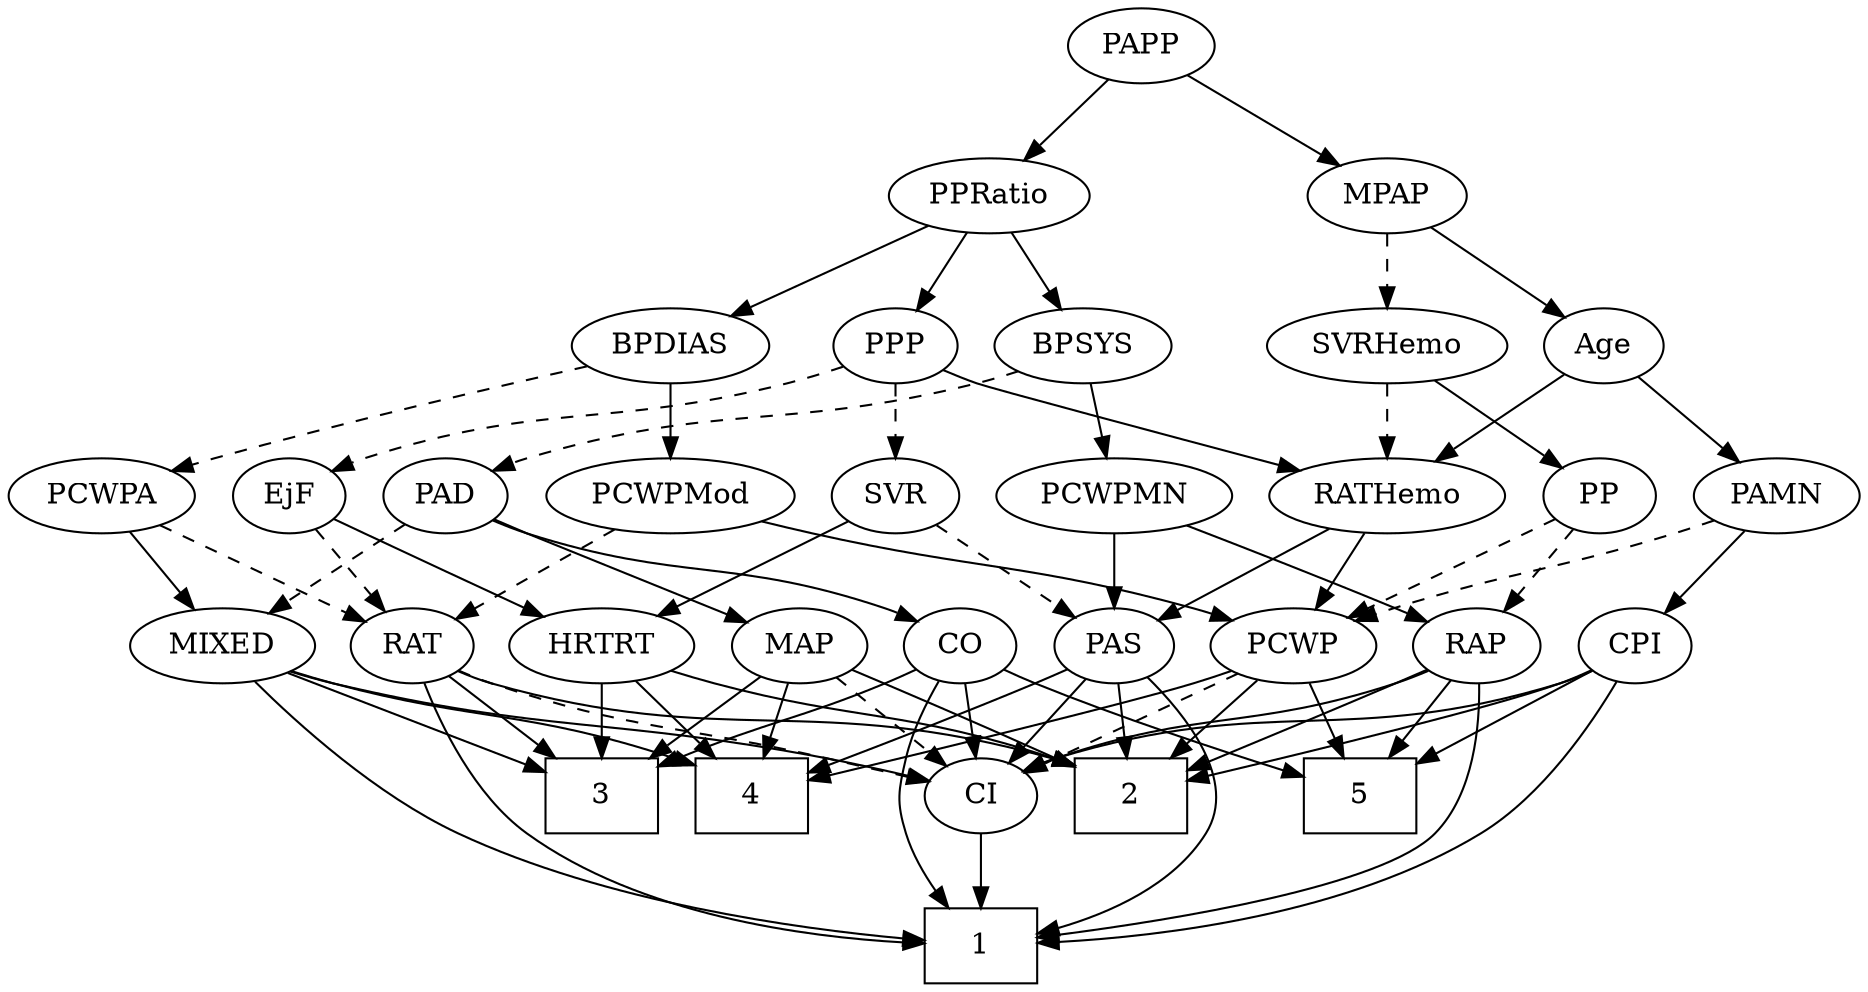 strict digraph {
	graph [bb="0,0,823.99,468"];
	node [label="\N"];
	1	[height=0.5,
		pos="423.6,18",
		shape=box,
		width=0.75];
	2	[height=0.5,
		pos="495.6,90",
		shape=box,
		width=0.75];
	3	[height=0.5,
		pos="241.6,90",
		shape=box,
		width=0.75];
	4	[height=0.5,
		pos="313.6,90",
		shape=box,
		width=0.75];
	5	[height=0.5,
		pos="605.6,90",
		shape=box,
		width=0.75];
	Age	[height=0.5,
		pos="707.6,306",
		width=0.75];
	PAMN	[height=0.5,
		pos="787.6,234",
		width=1.011];
	Age -> PAMN	[pos="e,770.44,250.01 723.4,291.17 734.64,281.34 749.96,267.93 762.81,256.69",
		style=solid];
	RATHemo	[height=0.5,
		pos="612.6,234",
		width=1.3721];
	Age -> RATHemo	[pos="e,633.56,250.45 690.17,292.16 676.7,282.24 657.75,268.27 641.96,256.63",
		style=solid];
	EjF	[height=0.5,
		pos="128.6,234",
		width=0.75];
	RAT	[height=0.5,
		pos="174.6,162",
		width=0.75827];
	EjF -> RAT	[pos="e,164.2,178.82 139.03,217.12 144.8,208.34 152.08,197.26 158.55,187.42",
		style=dashed];
	HRTRT	[height=0.5,
		pos="259.6,162",
		width=1.1013];
	EjF -> HRTRT	[pos="e,234.8,176.25 149.07,222.06 169.61,211.08 201.62,193.98 225.91,181",
		style=solid];
	RAP	[height=0.5,
		pos="656.6,162",
		width=0.77632];
	RAP -> 1	[pos="e,450.83,21.906 658.83,143.87 660.4,123.96 659.64,91.382 641.6,72 617.35,45.954 516.65,30.088 460.99,23.139",
		style=solid];
	RAP -> 2	[pos="e,522.78,102.37 634.34,150.66 629.49,148.44 624.38,146.12 619.6,144 590.31,131.02 556.9,116.77 532.15,106.32",
		style=solid];
	RAP -> 5	[pos="e,618.32,108.46 645.28,145.46 639.1,136.99 631.3,126.29 624.26,116.61",
		style=solid];
	CI	[height=0.5,
		pos="423.6,90",
		width=0.75];
	RAP -> CI	[pos="e,444.21,101.68 634.99,150.16 630.01,147.92 624.69,145.72 619.6,144 550.55,120.66 528.52,131.71 459.6,108 457.68,107.34 455.74,106.61 \
453.79,105.84",
		style=solid];
	MIXED	[height=0.5,
		pos="88.596,162",
		width=1.1193];
	MIXED -> 1	[pos="e,396.42,20.118 100.65,144.72 116.61,124.42 146.71,90.154 180.6,72 247.26,36.289 336.45,24.634 386.14,20.834",
		style=solid];
	MIXED -> 3	[pos="e,214.48,103.41 115.95,148.49 140.86,137.09 177.83,120.17 205.23,107.64",
		style=solid];
	MIXED -> 4	[pos="e,286.3,104.54 119.15,150.21 125.55,148.06 132.27,145.89 138.6,144 196.75,126.61 215.74,129.38 276.59,108.02",
		style=solid];
	MIXED -> CI	[pos="e,398.67,97.099 118.77,149.88 125.26,147.73 132.11,145.65 138.6,144 230.81,120.61 256.31,126.66 349.6,108 362.42,105.43 376.42,102.3 \
388.76,99.432",
		style=solid];
	MPAP	[height=0.5,
		pos="612.6,378",
		width=0.97491];
	MPAP -> Age	[pos="e,690,319.96 631.82,362.83 646.19,352.25 665.97,337.67 681.73,326.06",
		style=solid];
	SVRHemo	[height=0.5,
		pos="612.6,306",
		width=1.3902];
	MPAP -> SVRHemo	[pos="e,612.6,324.1 612.6,359.7 612.6,351.98 612.6,342.71 612.6,334.11",
		style=dashed];
	BPSYS	[height=0.5,
		pos="482.6,306",
		width=1.0471];
	PAD	[height=0.5,
		pos="202.6,234",
		width=0.79437];
	BPSYS -> PAD	[pos="e,224.36,245.8 454.5,293.99 448.34,291.81 441.79,289.68 435.6,288 350.54,264.93 324.75,278.18 240.6,252 238.33,251.29 236.01,250.49 \
233.7,249.62",
		style=dashed];
	PCWPMN	[height=0.5,
		pos="495.6,234",
		width=1.3902];
	BPSYS -> PCWPMN	[pos="e,492.39,252.28 485.74,288.05 487.17,280.35 488.91,271.03 490.51,262.36",
		style=solid];
	PAD -> MIXED	[pos="e,111.36,176.98 182.74,220.81 165.48,210.21 140.17,194.67 120.14,182.37",
		style=dashed];
	CO	[height=0.5,
		pos="423.6,162",
		width=0.75];
	PAD -> CO	[pos="e,402.96,173.61 224.83,222.25 229.94,220 235.4,217.78 240.6,216 304.22,194.18 324.2,202.47 387.6,180 389.5,179.32 391.44,178.58 \
393.38,177.8",
		style=solid];
	MAP	[height=0.5,
		pos="347.6,162",
		width=0.84854];
	PAD -> MAP	[pos="e,324.41,174.2 224.62,222.37 248.71,210.74 287.58,191.97 315.16,178.66",
		style=solid];
	CO -> 1	[pos="e,407.99,36.226 409.85,146.07 401.64,136.1 391.98,122.25 387.6,108 382.89,92.707 382.89,87.293 387.6,72 390.61,62.215 396.1,52.616 \
401.91,44.334",
		style=solid];
	CO -> 3	[pos="e,268.96,104.35 402.47,150.49 397.63,148.23 392.48,145.94 387.6,144 342.6,126.09 327.19,126.85 278.46,108.09",
		style=solid];
	CO -> 5	[pos="e,578.4,100.03 444.77,150.6 449.6,148.34 454.75,146.02 459.6,144 496.27,128.72 539.1,113.47 568.84,103.28",
		style=solid];
	CO -> CI	[pos="e,423.6,108.1 423.6,143.7 423.6,135.98 423.6,126.71 423.6,118.11",
		style=solid];
	PAS	[height=0.5,
		pos="495.6,162",
		width=0.75];
	PAS -> 1	[pos="e,450.8,23.922 509.58,146.4 525.3,128.14 546.76,96.33 531.6,72 516.16,47.229 485.39,33.709 460.63,26.537",
		style=solid];
	PAS -> 2	[pos="e,495.6,108.1 495.6,143.7 495.6,135.98 495.6,126.71 495.6,118.11",
		style=solid];
	PAS -> 4	[pos="e,340.79,100.03 474.42,150.6 469.59,148.34 464.45,146.02 459.6,144 422.92,128.72 380.1,113.47 350.35,103.28",
		style=solid];
	PAS -> CI	[pos="e,438.39,105.38 481.03,146.83 470.85,136.94 457.07,123.55 445.57,112.36",
		style=solid];
	CPI	[height=0.5,
		pos="729.6,162",
		width=0.75];
	PAMN -> CPI	[pos="e,742.31,178.34 774.44,217.12 766.84,207.95 757.15,196.26 748.73,186.09",
		style=solid];
	PCWP	[height=0.5,
		pos="575.6,162",
		width=0.97491];
	PAMN -> PCWP	[pos="e,602.46,173.79 759.63,222.06 754.02,219.97 748.14,217.86 742.6,216 688.58,197.92 673.54,198.28 619.6,180 617.07,179.14 614.47,178.23 \
611.85,177.28",
		style=dashed];
	RATHemo -> PAS	[pos="e,515.06,174.65 588.07,218.33 569.33,207.11 543.46,191.64 523.86,179.91",
		style=solid];
	RATHemo -> PCWP	[pos="e,584.47,179.79 603.64,216.05 599.32,207.89 594.05,197.91 589.25,188.82",
		style=solid];
	CPI -> 1	[pos="e,450.63,19.068 721.91,144.71 711.44,124.39 690.73,90.108 662.6,72 599.83,31.606 510.71,21.691 460.93,19.447",
		style=solid];
	CPI -> 2	[pos="e,522.7,97.612 708.55,150.29 703.7,148.04 698.53,145.81 693.6,144 664.12,133.19 581.21,112.11 532.53,100.04",
		style=solid];
	CPI -> 5	[pos="e,632.87,106.39 709.67,149.75 691.38,139.43 663.84,123.88 641.68,111.37",
		style=solid];
	CPI -> CI	[pos="e,444.13,101.94 709.06,150.06 704.11,147.77 698.75,145.58 693.6,144 592.98,113.21 560.22,138.79 459.6,108 457.66,107.41 455.7,106.73 \
453.74,105.99",
		style=solid];
	RAT -> 1	[pos="e,396.35,22.352 175.77,143.95 178.09,123.81 185,90.695 205.6,72 231.88,48.144 331.23,31.393 386.29,23.722",
		style=solid];
	RAT -> 2	[pos="e,468.41,104.86 195.12,150.03 200.08,147.74 205.43,145.55 210.6,144 314.64,112.68 350.49,138.67 458.76,107.72",
		style=solid];
	RAT -> 3	[pos="e,225.13,108.2 188.48,146.5 197.05,137.54 208.28,125.81 218.19,115.45",
		style=solid];
	RAT -> CI	[pos="e,398.49,96.953 195.62,150.22 200.47,147.98 205.65,145.76 210.6,144 227.32,138.04 332.61,112.66 388.63,99.3",
		style=dashed];
	SVR	[height=0.5,
		pos="399.6,234",
		width=0.77632];
	SVR -> PAS	[pos="e,477.94,175.87 417.65,219.83 432.36,209.11 453.31,193.83 469.79,181.82",
		style=dashed];
	SVR -> HRTRT	[pos="e,285.23,175.82 378.03,222.22 355.76,211.08 320.66,193.53 294.45,180.42",
		style=solid];
	PCWPMod	[height=0.5,
		pos="301.6,234",
		width=1.4443];
	PCWPMod -> RAT	[pos="e,194.93,174.21 274.97,218.33 254.19,206.87 225.34,190.97 203.91,179.16",
		style=dashed];
	PCWPMod -> PCWP	[pos="e,549.31,173.94 340.22,221.85 347.63,219.82 355.34,217.78 362.6,216 437.18,197.68 457.99,201.91 531.6,180 534.23,179.22 536.93,178.35 \
539.63,177.43",
		style=solid];
	PCWPA	[height=0.5,
		pos="41.596,234",
		width=1.1555];
	PCWPA -> MIXED	[pos="e,77.538,179.47 52.735,216.41 58.471,207.87 65.581,197.28 71.953,187.79",
		style=solid];
	PCWPA -> RAT	[pos="e,153.73,173.98 66.926,219.67 89.05,208.02 121.2,191.1 144.6,178.79",
		style=dashed];
	PCWPMN -> RAP	[pos="e,634.34,173.34 527.04,219.83 552.16,209.25 588.24,193.9 619.6,180 621.39,179.2 623.23,178.38 625.08,177.55",
		style=solid];
	PCWPMN -> PAS	[pos="e,495.6,180.1 495.6,215.7 495.6,207.98 495.6,198.71 495.6,190.11",
		style=solid];
	SVRHemo -> RATHemo	[pos="e,612.6,252.1 612.6,287.7 612.6,279.98 612.6,270.71 612.6,262.11",
		style=dashed];
	PP	[height=0.5,
		pos="706.6,234",
		width=0.75];
	SVRHemo -> PP	[pos="e,689.26,247.91 633.46,289.46 647.47,279.03 666.04,265.2 680.96,254.09",
		style=solid];
	BPDIAS	[height=0.5,
		pos="301.6,306",
		width=1.1735];
	BPDIAS -> PCWPMod	[pos="e,301.6,252.1 301.6,287.7 301.6,279.98 301.6,270.71 301.6,262.11",
		style=solid];
	BPDIAS -> PCWPA	[pos="e,73.041,245.88 265.13,296.61 223.25,286.78 152.59,269.58 92.596,252 89.417,251.07 86.138,250.07 82.85,249.04",
		style=dashed];
	MAP -> 2	[pos="e,468.36,103.88 370.72,150.06 394.36,138.88 431.41,121.36 459.03,108.3",
		style=solid];
	MAP -> 3	[pos="e,267.46,108.08 327.66,147.83 313.15,138.26 293.15,125.05 276.08,113.77",
		style=solid];
	MAP -> 4	[pos="e,322.07,108.45 339.54,144.41 335.63,136.37 330.85,126.51 326.45,117.47",
		style=solid];
	MAP -> CI	[pos="e,408.39,105.01 363.34,146.5 374.19,136.51 388.76,123.09 400.86,111.94",
		style=dashed];
	PP -> RAP	[pos="e,668.01,178.98 695.5,217.46 689.18,208.62 681.12,197.34 673.98,187.34",
		style=dashed];
	PP -> PCWP	[pos="e,599.02,175.51 686.13,222.06 665.2,210.88 632.38,193.34 607.93,180.28",
		style=dashed];
	PPP	[height=0.5,
		pos="399.6,306",
		width=0.75];
	PPP -> EjF	[pos="e,149.17,245.8 376.88,295.97 369.25,293.15 360.63,290.21 352.6,288 270.56,265.46 245.48,278.37 164.6,252 162.67,251.37 160.72,250.67 \
158.77,249.91",
		style=dashed];
	PPP -> RATHemo	[pos="e,575.59,245.93 420.69,294.39 425.53,292.14 430.69,289.88 435.6,288 441.86,285.6 515.57,263.69 565.87,248.8",
		style=solid];
	PPP -> SVR	[pos="e,399.6,252.1 399.6,287.7 399.6,279.98 399.6,270.71 399.6,262.11",
		style=dashed];
	PPRatio	[height=0.5,
		pos="441.6,378",
		width=1.1013];
	PPRatio -> BPSYS	[pos="e,472.95,323.47 451.31,360.41 456.21,352.04 462.27,341.71 467.74,332.37",
		style=solid];
	PPRatio -> BPDIAS	[pos="e,328.06,320.23 415.92,364.16 393.8,353.1 361.65,337.03 337.07,324.74",
		style=solid];
	PPRatio -> PPP	[pos="e,409.19,322.99 431.64,360.41 426.5,351.83 420.11,341.19 414.4,331.67",
		style=solid];
	PCWP -> 2	[pos="e,515.07,108.04 558.63,146.15 548.17,137 534.52,125.06 522.6,114.63",
		style=solid];
	PCWP -> 4	[pos="e,340.91,97.429 548.8,150.01 543.17,147.88 537.22,145.76 531.6,144 514.42,138.62 408.33,113.36 350.73,99.749",
		style=solid];
	PCWP -> 5	[pos="e,598.19,108.28 582.86,144.05 586.27,136.09 590.42,126.41 594.24,117.51",
		style=solid];
	PCWP -> CI	[pos="e,444.9,101.11 550.21,149.51 526.68,138.84 490.72,122.46 459.6,108 457.81,107.17 455.97,106.31 454.12,105.45",
		style=dashed];
	CI -> 1	[pos="e,423.6,36.104 423.6,71.697 423.6,63.983 423.6,54.712 423.6,46.112",
		style=solid];
	PAPP	[height=0.5,
		pos="506.6,450",
		width=0.88464];
	PAPP -> MPAP	[pos="e,592.02,392.58 526.53,435.83 542.61,425.21 565.45,410.13 583.56,398.17",
		style=solid];
	PAPP -> PPRatio	[pos="e,456.58,395.13 492.49,433.81 484.04,424.71 473.12,412.95 463.56,402.65",
		style=solid];
	HRTRT -> 2	[pos="e,468.33,104.6 289.13,149.98 295.2,147.87 301.58,145.77 307.6,144 371.2,125.26 392.19,130.41 458.64,107.95",
		style=solid];
	HRTRT -> 3	[pos="e,246.04,108.28 255.24,144.05 253.23,136.26 250.81,126.82 248.56,118.08",
		style=solid];
	HRTRT -> 4	[pos="e,300.39,108.12 272.12,144.76 278.68,136.27 286.85,125.68 294.2,116.15",
		style=solid];
}
